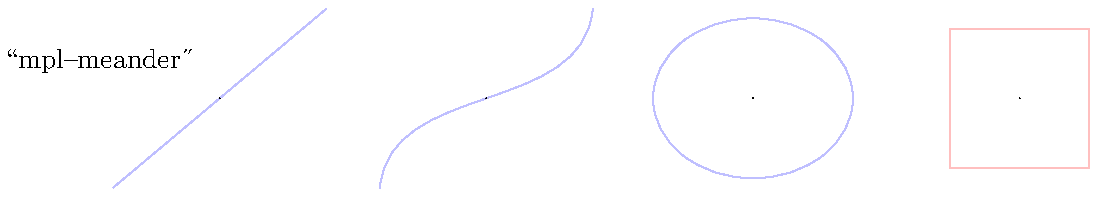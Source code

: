 \documentclass{standalone}
\usepackage{luamplib}
\usepackage{dwmpcode}
\begin{document}
\mplibtextextlabel{enable}
\begin{mplibcode}

vardef meander expr p = 
  save a, u, v, d, dy; numeric a, u, v, d; pair dy; 
  d = 4 xpart urcorner makepath currentpen; 
  a = arclength p; v = round(a/8d); u = a if v > 1: / v fi;
  if not cycle p: point 0 of p -- fi for t = 0 step u until a - 4 eps:
    hide(dy := d * unitvector(direction arctime t+1/2u of p of p rotated 90))
    subpath(arctime t of p, arctime t + u - 2d of p) of p shifted 3dy
    -- 
    subpath(arctime t + u - 2d of p, arctime t + 1/2 u of p) of p shifted -dy
    --
    subpath(arctime t + 1/2u of p, arctime t + 2d of p) of p shifted dy
    --
    subpath(arctime t + 2d of p, arctime t + u of p) of p shifted -3dy
    --
  endfor if cycle p: cycle else: point infinity of p fi
enddef;


beginfig(1);
  path r; r = (left {right} .. right rotated 10) scaled 100;
  linejoin := mitered;
  path p[];
  p1 = (left -- right) scaled 50 rotated 40;
  p2 = (left {dir 45} .. right {dir 45}) scaled 50 rotated 40;
  p3 = fullcircle scaled 72 yscaled 4/5;
  p4 = unitsquare shifted -(1/2, 1/2) scaled 50;
  interim labeloffset := 13;
  interim ahangle := 30;
  for i=1, 2, 3, 4:
    numeric y; y = 0;
    forsuffixes $=meander:
      draw p[i] shifted (96i, 96(incr y)) withcolor 3/4[if i=4: red else: blue fi, white];
      draw $ p[i] shifted (96i, 96y);
      if i=1: label.ulft("\mpl{" & str $ & "}", 96(i, y)) fi;
    endfor
  endfor
endfig;
\end{mplibcode}
\end{document}
